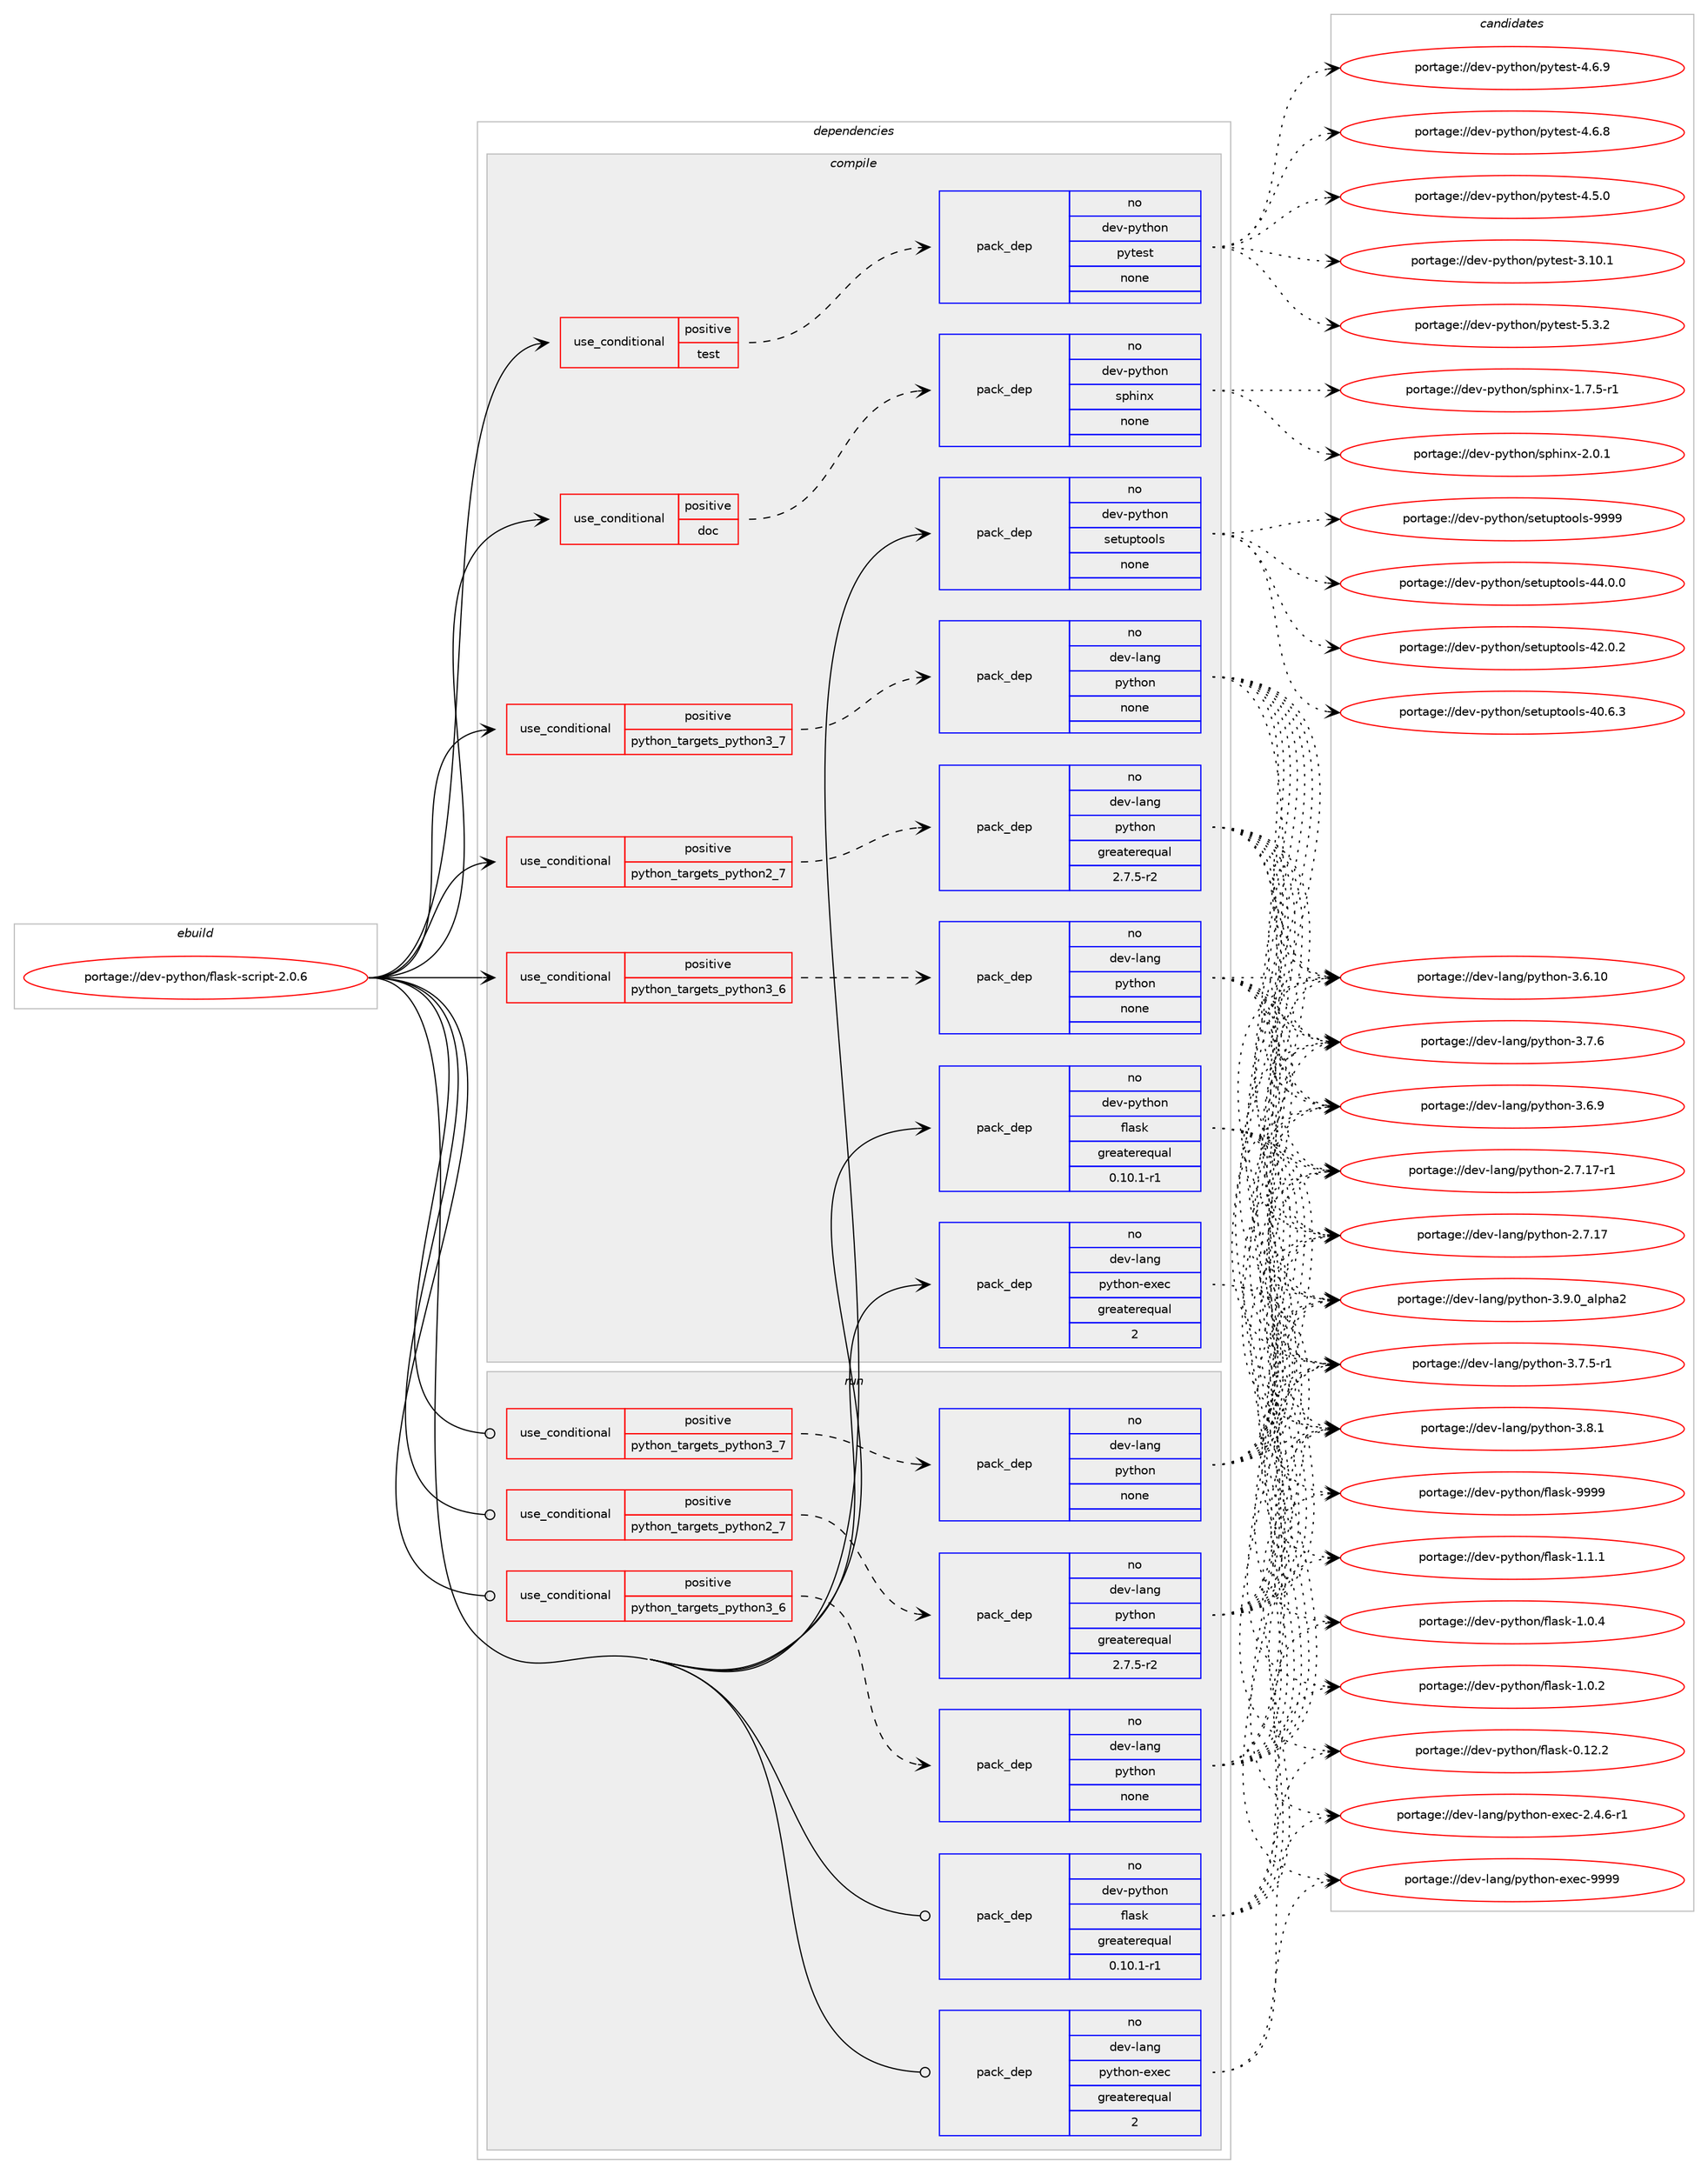 digraph prolog {

# *************
# Graph options
# *************

newrank=true;
concentrate=true;
compound=true;
graph [rankdir=LR,fontname=Helvetica,fontsize=10,ranksep=1.5];#, ranksep=2.5, nodesep=0.2];
edge  [arrowhead=vee];
node  [fontname=Helvetica,fontsize=10];

# **********
# The ebuild
# **********

subgraph cluster_leftcol {
color=gray;
rank=same;
label=<<i>ebuild</i>>;
id [label="portage://dev-python/flask-script-2.0.6", color=red, width=4, href="../dev-python/flask-script-2.0.6.svg"];
}

# ****************
# The dependencies
# ****************

subgraph cluster_midcol {
color=gray;
label=<<i>dependencies</i>>;
subgraph cluster_compile {
fillcolor="#eeeeee";
style=filled;
label=<<i>compile</i>>;
subgraph cond115745 {
dependency460378 [label=<<TABLE BORDER="0" CELLBORDER="1" CELLSPACING="0" CELLPADDING="4"><TR><TD ROWSPAN="3" CELLPADDING="10">use_conditional</TD></TR><TR><TD>positive</TD></TR><TR><TD>doc</TD></TR></TABLE>>, shape=none, color=red];
subgraph pack339643 {
dependency460379 [label=<<TABLE BORDER="0" CELLBORDER="1" CELLSPACING="0" CELLPADDING="4" WIDTH="220"><TR><TD ROWSPAN="6" CELLPADDING="30">pack_dep</TD></TR><TR><TD WIDTH="110">no</TD></TR><TR><TD>dev-python</TD></TR><TR><TD>sphinx</TD></TR><TR><TD>none</TD></TR><TR><TD></TD></TR></TABLE>>, shape=none, color=blue];
}
dependency460378:e -> dependency460379:w [weight=20,style="dashed",arrowhead="vee"];
}
id:e -> dependency460378:w [weight=20,style="solid",arrowhead="vee"];
subgraph cond115746 {
dependency460380 [label=<<TABLE BORDER="0" CELLBORDER="1" CELLSPACING="0" CELLPADDING="4"><TR><TD ROWSPAN="3" CELLPADDING="10">use_conditional</TD></TR><TR><TD>positive</TD></TR><TR><TD>python_targets_python2_7</TD></TR></TABLE>>, shape=none, color=red];
subgraph pack339644 {
dependency460381 [label=<<TABLE BORDER="0" CELLBORDER="1" CELLSPACING="0" CELLPADDING="4" WIDTH="220"><TR><TD ROWSPAN="6" CELLPADDING="30">pack_dep</TD></TR><TR><TD WIDTH="110">no</TD></TR><TR><TD>dev-lang</TD></TR><TR><TD>python</TD></TR><TR><TD>greaterequal</TD></TR><TR><TD>2.7.5-r2</TD></TR></TABLE>>, shape=none, color=blue];
}
dependency460380:e -> dependency460381:w [weight=20,style="dashed",arrowhead="vee"];
}
id:e -> dependency460380:w [weight=20,style="solid",arrowhead="vee"];
subgraph cond115747 {
dependency460382 [label=<<TABLE BORDER="0" CELLBORDER="1" CELLSPACING="0" CELLPADDING="4"><TR><TD ROWSPAN="3" CELLPADDING="10">use_conditional</TD></TR><TR><TD>positive</TD></TR><TR><TD>python_targets_python3_6</TD></TR></TABLE>>, shape=none, color=red];
subgraph pack339645 {
dependency460383 [label=<<TABLE BORDER="0" CELLBORDER="1" CELLSPACING="0" CELLPADDING="4" WIDTH="220"><TR><TD ROWSPAN="6" CELLPADDING="30">pack_dep</TD></TR><TR><TD WIDTH="110">no</TD></TR><TR><TD>dev-lang</TD></TR><TR><TD>python</TD></TR><TR><TD>none</TD></TR><TR><TD></TD></TR></TABLE>>, shape=none, color=blue];
}
dependency460382:e -> dependency460383:w [weight=20,style="dashed",arrowhead="vee"];
}
id:e -> dependency460382:w [weight=20,style="solid",arrowhead="vee"];
subgraph cond115748 {
dependency460384 [label=<<TABLE BORDER="0" CELLBORDER="1" CELLSPACING="0" CELLPADDING="4"><TR><TD ROWSPAN="3" CELLPADDING="10">use_conditional</TD></TR><TR><TD>positive</TD></TR><TR><TD>python_targets_python3_7</TD></TR></TABLE>>, shape=none, color=red];
subgraph pack339646 {
dependency460385 [label=<<TABLE BORDER="0" CELLBORDER="1" CELLSPACING="0" CELLPADDING="4" WIDTH="220"><TR><TD ROWSPAN="6" CELLPADDING="30">pack_dep</TD></TR><TR><TD WIDTH="110">no</TD></TR><TR><TD>dev-lang</TD></TR><TR><TD>python</TD></TR><TR><TD>none</TD></TR><TR><TD></TD></TR></TABLE>>, shape=none, color=blue];
}
dependency460384:e -> dependency460385:w [weight=20,style="dashed",arrowhead="vee"];
}
id:e -> dependency460384:w [weight=20,style="solid",arrowhead="vee"];
subgraph cond115749 {
dependency460386 [label=<<TABLE BORDER="0" CELLBORDER="1" CELLSPACING="0" CELLPADDING="4"><TR><TD ROWSPAN="3" CELLPADDING="10">use_conditional</TD></TR><TR><TD>positive</TD></TR><TR><TD>test</TD></TR></TABLE>>, shape=none, color=red];
subgraph pack339647 {
dependency460387 [label=<<TABLE BORDER="0" CELLBORDER="1" CELLSPACING="0" CELLPADDING="4" WIDTH="220"><TR><TD ROWSPAN="6" CELLPADDING="30">pack_dep</TD></TR><TR><TD WIDTH="110">no</TD></TR><TR><TD>dev-python</TD></TR><TR><TD>pytest</TD></TR><TR><TD>none</TD></TR><TR><TD></TD></TR></TABLE>>, shape=none, color=blue];
}
dependency460386:e -> dependency460387:w [weight=20,style="dashed",arrowhead="vee"];
}
id:e -> dependency460386:w [weight=20,style="solid",arrowhead="vee"];
subgraph pack339648 {
dependency460388 [label=<<TABLE BORDER="0" CELLBORDER="1" CELLSPACING="0" CELLPADDING="4" WIDTH="220"><TR><TD ROWSPAN="6" CELLPADDING="30">pack_dep</TD></TR><TR><TD WIDTH="110">no</TD></TR><TR><TD>dev-lang</TD></TR><TR><TD>python-exec</TD></TR><TR><TD>greaterequal</TD></TR><TR><TD>2</TD></TR></TABLE>>, shape=none, color=blue];
}
id:e -> dependency460388:w [weight=20,style="solid",arrowhead="vee"];
subgraph pack339649 {
dependency460389 [label=<<TABLE BORDER="0" CELLBORDER="1" CELLSPACING="0" CELLPADDING="4" WIDTH="220"><TR><TD ROWSPAN="6" CELLPADDING="30">pack_dep</TD></TR><TR><TD WIDTH="110">no</TD></TR><TR><TD>dev-python</TD></TR><TR><TD>flask</TD></TR><TR><TD>greaterequal</TD></TR><TR><TD>0.10.1-r1</TD></TR></TABLE>>, shape=none, color=blue];
}
id:e -> dependency460389:w [weight=20,style="solid",arrowhead="vee"];
subgraph pack339650 {
dependency460390 [label=<<TABLE BORDER="0" CELLBORDER="1" CELLSPACING="0" CELLPADDING="4" WIDTH="220"><TR><TD ROWSPAN="6" CELLPADDING="30">pack_dep</TD></TR><TR><TD WIDTH="110">no</TD></TR><TR><TD>dev-python</TD></TR><TR><TD>setuptools</TD></TR><TR><TD>none</TD></TR><TR><TD></TD></TR></TABLE>>, shape=none, color=blue];
}
id:e -> dependency460390:w [weight=20,style="solid",arrowhead="vee"];
}
subgraph cluster_compileandrun {
fillcolor="#eeeeee";
style=filled;
label=<<i>compile and run</i>>;
}
subgraph cluster_run {
fillcolor="#eeeeee";
style=filled;
label=<<i>run</i>>;
subgraph cond115750 {
dependency460391 [label=<<TABLE BORDER="0" CELLBORDER="1" CELLSPACING="0" CELLPADDING="4"><TR><TD ROWSPAN="3" CELLPADDING="10">use_conditional</TD></TR><TR><TD>positive</TD></TR><TR><TD>python_targets_python2_7</TD></TR></TABLE>>, shape=none, color=red];
subgraph pack339651 {
dependency460392 [label=<<TABLE BORDER="0" CELLBORDER="1" CELLSPACING="0" CELLPADDING="4" WIDTH="220"><TR><TD ROWSPAN="6" CELLPADDING="30">pack_dep</TD></TR><TR><TD WIDTH="110">no</TD></TR><TR><TD>dev-lang</TD></TR><TR><TD>python</TD></TR><TR><TD>greaterequal</TD></TR><TR><TD>2.7.5-r2</TD></TR></TABLE>>, shape=none, color=blue];
}
dependency460391:e -> dependency460392:w [weight=20,style="dashed",arrowhead="vee"];
}
id:e -> dependency460391:w [weight=20,style="solid",arrowhead="odot"];
subgraph cond115751 {
dependency460393 [label=<<TABLE BORDER="0" CELLBORDER="1" CELLSPACING="0" CELLPADDING="4"><TR><TD ROWSPAN="3" CELLPADDING="10">use_conditional</TD></TR><TR><TD>positive</TD></TR><TR><TD>python_targets_python3_6</TD></TR></TABLE>>, shape=none, color=red];
subgraph pack339652 {
dependency460394 [label=<<TABLE BORDER="0" CELLBORDER="1" CELLSPACING="0" CELLPADDING="4" WIDTH="220"><TR><TD ROWSPAN="6" CELLPADDING="30">pack_dep</TD></TR><TR><TD WIDTH="110">no</TD></TR><TR><TD>dev-lang</TD></TR><TR><TD>python</TD></TR><TR><TD>none</TD></TR><TR><TD></TD></TR></TABLE>>, shape=none, color=blue];
}
dependency460393:e -> dependency460394:w [weight=20,style="dashed",arrowhead="vee"];
}
id:e -> dependency460393:w [weight=20,style="solid",arrowhead="odot"];
subgraph cond115752 {
dependency460395 [label=<<TABLE BORDER="0" CELLBORDER="1" CELLSPACING="0" CELLPADDING="4"><TR><TD ROWSPAN="3" CELLPADDING="10">use_conditional</TD></TR><TR><TD>positive</TD></TR><TR><TD>python_targets_python3_7</TD></TR></TABLE>>, shape=none, color=red];
subgraph pack339653 {
dependency460396 [label=<<TABLE BORDER="0" CELLBORDER="1" CELLSPACING="0" CELLPADDING="4" WIDTH="220"><TR><TD ROWSPAN="6" CELLPADDING="30">pack_dep</TD></TR><TR><TD WIDTH="110">no</TD></TR><TR><TD>dev-lang</TD></TR><TR><TD>python</TD></TR><TR><TD>none</TD></TR><TR><TD></TD></TR></TABLE>>, shape=none, color=blue];
}
dependency460395:e -> dependency460396:w [weight=20,style="dashed",arrowhead="vee"];
}
id:e -> dependency460395:w [weight=20,style="solid",arrowhead="odot"];
subgraph pack339654 {
dependency460397 [label=<<TABLE BORDER="0" CELLBORDER="1" CELLSPACING="0" CELLPADDING="4" WIDTH="220"><TR><TD ROWSPAN="6" CELLPADDING="30">pack_dep</TD></TR><TR><TD WIDTH="110">no</TD></TR><TR><TD>dev-lang</TD></TR><TR><TD>python-exec</TD></TR><TR><TD>greaterequal</TD></TR><TR><TD>2</TD></TR></TABLE>>, shape=none, color=blue];
}
id:e -> dependency460397:w [weight=20,style="solid",arrowhead="odot"];
subgraph pack339655 {
dependency460398 [label=<<TABLE BORDER="0" CELLBORDER="1" CELLSPACING="0" CELLPADDING="4" WIDTH="220"><TR><TD ROWSPAN="6" CELLPADDING="30">pack_dep</TD></TR><TR><TD WIDTH="110">no</TD></TR><TR><TD>dev-python</TD></TR><TR><TD>flask</TD></TR><TR><TD>greaterequal</TD></TR><TR><TD>0.10.1-r1</TD></TR></TABLE>>, shape=none, color=blue];
}
id:e -> dependency460398:w [weight=20,style="solid",arrowhead="odot"];
}
}

# **************
# The candidates
# **************

subgraph cluster_choices {
rank=same;
color=gray;
label=<<i>candidates</i>>;

subgraph choice339643 {
color=black;
nodesep=1;
choice1001011184511212111610411111047115112104105110120455046484649 [label="portage://dev-python/sphinx-2.0.1", color=red, width=4,href="../dev-python/sphinx-2.0.1.svg"];
choice10010111845112121116104111110471151121041051101204549465546534511449 [label="portage://dev-python/sphinx-1.7.5-r1", color=red, width=4,href="../dev-python/sphinx-1.7.5-r1.svg"];
dependency460379:e -> choice1001011184511212111610411111047115112104105110120455046484649:w [style=dotted,weight="100"];
dependency460379:e -> choice10010111845112121116104111110471151121041051101204549465546534511449:w [style=dotted,weight="100"];
}
subgraph choice339644 {
color=black;
nodesep=1;
choice10010111845108971101034711212111610411111045514657464895971081121049750 [label="portage://dev-lang/python-3.9.0_alpha2", color=red, width=4,href="../dev-lang/python-3.9.0_alpha2.svg"];
choice100101118451089711010347112121116104111110455146564649 [label="portage://dev-lang/python-3.8.1", color=red, width=4,href="../dev-lang/python-3.8.1.svg"];
choice100101118451089711010347112121116104111110455146554654 [label="portage://dev-lang/python-3.7.6", color=red, width=4,href="../dev-lang/python-3.7.6.svg"];
choice1001011184510897110103471121211161041111104551465546534511449 [label="portage://dev-lang/python-3.7.5-r1", color=red, width=4,href="../dev-lang/python-3.7.5-r1.svg"];
choice100101118451089711010347112121116104111110455146544657 [label="portage://dev-lang/python-3.6.9", color=red, width=4,href="../dev-lang/python-3.6.9.svg"];
choice10010111845108971101034711212111610411111045514654464948 [label="portage://dev-lang/python-3.6.10", color=red, width=4,href="../dev-lang/python-3.6.10.svg"];
choice100101118451089711010347112121116104111110455046554649554511449 [label="portage://dev-lang/python-2.7.17-r1", color=red, width=4,href="../dev-lang/python-2.7.17-r1.svg"];
choice10010111845108971101034711212111610411111045504655464955 [label="portage://dev-lang/python-2.7.17", color=red, width=4,href="../dev-lang/python-2.7.17.svg"];
dependency460381:e -> choice10010111845108971101034711212111610411111045514657464895971081121049750:w [style=dotted,weight="100"];
dependency460381:e -> choice100101118451089711010347112121116104111110455146564649:w [style=dotted,weight="100"];
dependency460381:e -> choice100101118451089711010347112121116104111110455146554654:w [style=dotted,weight="100"];
dependency460381:e -> choice1001011184510897110103471121211161041111104551465546534511449:w [style=dotted,weight="100"];
dependency460381:e -> choice100101118451089711010347112121116104111110455146544657:w [style=dotted,weight="100"];
dependency460381:e -> choice10010111845108971101034711212111610411111045514654464948:w [style=dotted,weight="100"];
dependency460381:e -> choice100101118451089711010347112121116104111110455046554649554511449:w [style=dotted,weight="100"];
dependency460381:e -> choice10010111845108971101034711212111610411111045504655464955:w [style=dotted,weight="100"];
}
subgraph choice339645 {
color=black;
nodesep=1;
choice10010111845108971101034711212111610411111045514657464895971081121049750 [label="portage://dev-lang/python-3.9.0_alpha2", color=red, width=4,href="../dev-lang/python-3.9.0_alpha2.svg"];
choice100101118451089711010347112121116104111110455146564649 [label="portage://dev-lang/python-3.8.1", color=red, width=4,href="../dev-lang/python-3.8.1.svg"];
choice100101118451089711010347112121116104111110455146554654 [label="portage://dev-lang/python-3.7.6", color=red, width=4,href="../dev-lang/python-3.7.6.svg"];
choice1001011184510897110103471121211161041111104551465546534511449 [label="portage://dev-lang/python-3.7.5-r1", color=red, width=4,href="../dev-lang/python-3.7.5-r1.svg"];
choice100101118451089711010347112121116104111110455146544657 [label="portage://dev-lang/python-3.6.9", color=red, width=4,href="../dev-lang/python-3.6.9.svg"];
choice10010111845108971101034711212111610411111045514654464948 [label="portage://dev-lang/python-3.6.10", color=red, width=4,href="../dev-lang/python-3.6.10.svg"];
choice100101118451089711010347112121116104111110455046554649554511449 [label="portage://dev-lang/python-2.7.17-r1", color=red, width=4,href="../dev-lang/python-2.7.17-r1.svg"];
choice10010111845108971101034711212111610411111045504655464955 [label="portage://dev-lang/python-2.7.17", color=red, width=4,href="../dev-lang/python-2.7.17.svg"];
dependency460383:e -> choice10010111845108971101034711212111610411111045514657464895971081121049750:w [style=dotted,weight="100"];
dependency460383:e -> choice100101118451089711010347112121116104111110455146564649:w [style=dotted,weight="100"];
dependency460383:e -> choice100101118451089711010347112121116104111110455146554654:w [style=dotted,weight="100"];
dependency460383:e -> choice1001011184510897110103471121211161041111104551465546534511449:w [style=dotted,weight="100"];
dependency460383:e -> choice100101118451089711010347112121116104111110455146544657:w [style=dotted,weight="100"];
dependency460383:e -> choice10010111845108971101034711212111610411111045514654464948:w [style=dotted,weight="100"];
dependency460383:e -> choice100101118451089711010347112121116104111110455046554649554511449:w [style=dotted,weight="100"];
dependency460383:e -> choice10010111845108971101034711212111610411111045504655464955:w [style=dotted,weight="100"];
}
subgraph choice339646 {
color=black;
nodesep=1;
choice10010111845108971101034711212111610411111045514657464895971081121049750 [label="portage://dev-lang/python-3.9.0_alpha2", color=red, width=4,href="../dev-lang/python-3.9.0_alpha2.svg"];
choice100101118451089711010347112121116104111110455146564649 [label="portage://dev-lang/python-3.8.1", color=red, width=4,href="../dev-lang/python-3.8.1.svg"];
choice100101118451089711010347112121116104111110455146554654 [label="portage://dev-lang/python-3.7.6", color=red, width=4,href="../dev-lang/python-3.7.6.svg"];
choice1001011184510897110103471121211161041111104551465546534511449 [label="portage://dev-lang/python-3.7.5-r1", color=red, width=4,href="../dev-lang/python-3.7.5-r1.svg"];
choice100101118451089711010347112121116104111110455146544657 [label="portage://dev-lang/python-3.6.9", color=red, width=4,href="../dev-lang/python-3.6.9.svg"];
choice10010111845108971101034711212111610411111045514654464948 [label="portage://dev-lang/python-3.6.10", color=red, width=4,href="../dev-lang/python-3.6.10.svg"];
choice100101118451089711010347112121116104111110455046554649554511449 [label="portage://dev-lang/python-2.7.17-r1", color=red, width=4,href="../dev-lang/python-2.7.17-r1.svg"];
choice10010111845108971101034711212111610411111045504655464955 [label="portage://dev-lang/python-2.7.17", color=red, width=4,href="../dev-lang/python-2.7.17.svg"];
dependency460385:e -> choice10010111845108971101034711212111610411111045514657464895971081121049750:w [style=dotted,weight="100"];
dependency460385:e -> choice100101118451089711010347112121116104111110455146564649:w [style=dotted,weight="100"];
dependency460385:e -> choice100101118451089711010347112121116104111110455146554654:w [style=dotted,weight="100"];
dependency460385:e -> choice1001011184510897110103471121211161041111104551465546534511449:w [style=dotted,weight="100"];
dependency460385:e -> choice100101118451089711010347112121116104111110455146544657:w [style=dotted,weight="100"];
dependency460385:e -> choice10010111845108971101034711212111610411111045514654464948:w [style=dotted,weight="100"];
dependency460385:e -> choice100101118451089711010347112121116104111110455046554649554511449:w [style=dotted,weight="100"];
dependency460385:e -> choice10010111845108971101034711212111610411111045504655464955:w [style=dotted,weight="100"];
}
subgraph choice339647 {
color=black;
nodesep=1;
choice1001011184511212111610411111047112121116101115116455346514650 [label="portage://dev-python/pytest-5.3.2", color=red, width=4,href="../dev-python/pytest-5.3.2.svg"];
choice1001011184511212111610411111047112121116101115116455246544657 [label="portage://dev-python/pytest-4.6.9", color=red, width=4,href="../dev-python/pytest-4.6.9.svg"];
choice1001011184511212111610411111047112121116101115116455246544656 [label="portage://dev-python/pytest-4.6.8", color=red, width=4,href="../dev-python/pytest-4.6.8.svg"];
choice1001011184511212111610411111047112121116101115116455246534648 [label="portage://dev-python/pytest-4.5.0", color=red, width=4,href="../dev-python/pytest-4.5.0.svg"];
choice100101118451121211161041111104711212111610111511645514649484649 [label="portage://dev-python/pytest-3.10.1", color=red, width=4,href="../dev-python/pytest-3.10.1.svg"];
dependency460387:e -> choice1001011184511212111610411111047112121116101115116455346514650:w [style=dotted,weight="100"];
dependency460387:e -> choice1001011184511212111610411111047112121116101115116455246544657:w [style=dotted,weight="100"];
dependency460387:e -> choice1001011184511212111610411111047112121116101115116455246544656:w [style=dotted,weight="100"];
dependency460387:e -> choice1001011184511212111610411111047112121116101115116455246534648:w [style=dotted,weight="100"];
dependency460387:e -> choice100101118451121211161041111104711212111610111511645514649484649:w [style=dotted,weight="100"];
}
subgraph choice339648 {
color=black;
nodesep=1;
choice10010111845108971101034711212111610411111045101120101994557575757 [label="portage://dev-lang/python-exec-9999", color=red, width=4,href="../dev-lang/python-exec-9999.svg"];
choice10010111845108971101034711212111610411111045101120101994550465246544511449 [label="portage://dev-lang/python-exec-2.4.6-r1", color=red, width=4,href="../dev-lang/python-exec-2.4.6-r1.svg"];
dependency460388:e -> choice10010111845108971101034711212111610411111045101120101994557575757:w [style=dotted,weight="100"];
dependency460388:e -> choice10010111845108971101034711212111610411111045101120101994550465246544511449:w [style=dotted,weight="100"];
}
subgraph choice339649 {
color=black;
nodesep=1;
choice1001011184511212111610411111047102108971151074557575757 [label="portage://dev-python/flask-9999", color=red, width=4,href="../dev-python/flask-9999.svg"];
choice100101118451121211161041111104710210897115107454946494649 [label="portage://dev-python/flask-1.1.1", color=red, width=4,href="../dev-python/flask-1.1.1.svg"];
choice100101118451121211161041111104710210897115107454946484652 [label="portage://dev-python/flask-1.0.4", color=red, width=4,href="../dev-python/flask-1.0.4.svg"];
choice100101118451121211161041111104710210897115107454946484650 [label="portage://dev-python/flask-1.0.2", color=red, width=4,href="../dev-python/flask-1.0.2.svg"];
choice10010111845112121116104111110471021089711510745484649504650 [label="portage://dev-python/flask-0.12.2", color=red, width=4,href="../dev-python/flask-0.12.2.svg"];
dependency460389:e -> choice1001011184511212111610411111047102108971151074557575757:w [style=dotted,weight="100"];
dependency460389:e -> choice100101118451121211161041111104710210897115107454946494649:w [style=dotted,weight="100"];
dependency460389:e -> choice100101118451121211161041111104710210897115107454946484652:w [style=dotted,weight="100"];
dependency460389:e -> choice100101118451121211161041111104710210897115107454946484650:w [style=dotted,weight="100"];
dependency460389:e -> choice10010111845112121116104111110471021089711510745484649504650:w [style=dotted,weight="100"];
}
subgraph choice339650 {
color=black;
nodesep=1;
choice10010111845112121116104111110471151011161171121161111111081154557575757 [label="portage://dev-python/setuptools-9999", color=red, width=4,href="../dev-python/setuptools-9999.svg"];
choice100101118451121211161041111104711510111611711211611111110811545525246484648 [label="portage://dev-python/setuptools-44.0.0", color=red, width=4,href="../dev-python/setuptools-44.0.0.svg"];
choice100101118451121211161041111104711510111611711211611111110811545525046484650 [label="portage://dev-python/setuptools-42.0.2", color=red, width=4,href="../dev-python/setuptools-42.0.2.svg"];
choice100101118451121211161041111104711510111611711211611111110811545524846544651 [label="portage://dev-python/setuptools-40.6.3", color=red, width=4,href="../dev-python/setuptools-40.6.3.svg"];
dependency460390:e -> choice10010111845112121116104111110471151011161171121161111111081154557575757:w [style=dotted,weight="100"];
dependency460390:e -> choice100101118451121211161041111104711510111611711211611111110811545525246484648:w [style=dotted,weight="100"];
dependency460390:e -> choice100101118451121211161041111104711510111611711211611111110811545525046484650:w [style=dotted,weight="100"];
dependency460390:e -> choice100101118451121211161041111104711510111611711211611111110811545524846544651:w [style=dotted,weight="100"];
}
subgraph choice339651 {
color=black;
nodesep=1;
choice10010111845108971101034711212111610411111045514657464895971081121049750 [label="portage://dev-lang/python-3.9.0_alpha2", color=red, width=4,href="../dev-lang/python-3.9.0_alpha2.svg"];
choice100101118451089711010347112121116104111110455146564649 [label="portage://dev-lang/python-3.8.1", color=red, width=4,href="../dev-lang/python-3.8.1.svg"];
choice100101118451089711010347112121116104111110455146554654 [label="portage://dev-lang/python-3.7.6", color=red, width=4,href="../dev-lang/python-3.7.6.svg"];
choice1001011184510897110103471121211161041111104551465546534511449 [label="portage://dev-lang/python-3.7.5-r1", color=red, width=4,href="../dev-lang/python-3.7.5-r1.svg"];
choice100101118451089711010347112121116104111110455146544657 [label="portage://dev-lang/python-3.6.9", color=red, width=4,href="../dev-lang/python-3.6.9.svg"];
choice10010111845108971101034711212111610411111045514654464948 [label="portage://dev-lang/python-3.6.10", color=red, width=4,href="../dev-lang/python-3.6.10.svg"];
choice100101118451089711010347112121116104111110455046554649554511449 [label="portage://dev-lang/python-2.7.17-r1", color=red, width=4,href="../dev-lang/python-2.7.17-r1.svg"];
choice10010111845108971101034711212111610411111045504655464955 [label="portage://dev-lang/python-2.7.17", color=red, width=4,href="../dev-lang/python-2.7.17.svg"];
dependency460392:e -> choice10010111845108971101034711212111610411111045514657464895971081121049750:w [style=dotted,weight="100"];
dependency460392:e -> choice100101118451089711010347112121116104111110455146564649:w [style=dotted,weight="100"];
dependency460392:e -> choice100101118451089711010347112121116104111110455146554654:w [style=dotted,weight="100"];
dependency460392:e -> choice1001011184510897110103471121211161041111104551465546534511449:w [style=dotted,weight="100"];
dependency460392:e -> choice100101118451089711010347112121116104111110455146544657:w [style=dotted,weight="100"];
dependency460392:e -> choice10010111845108971101034711212111610411111045514654464948:w [style=dotted,weight="100"];
dependency460392:e -> choice100101118451089711010347112121116104111110455046554649554511449:w [style=dotted,weight="100"];
dependency460392:e -> choice10010111845108971101034711212111610411111045504655464955:w [style=dotted,weight="100"];
}
subgraph choice339652 {
color=black;
nodesep=1;
choice10010111845108971101034711212111610411111045514657464895971081121049750 [label="portage://dev-lang/python-3.9.0_alpha2", color=red, width=4,href="../dev-lang/python-3.9.0_alpha2.svg"];
choice100101118451089711010347112121116104111110455146564649 [label="portage://dev-lang/python-3.8.1", color=red, width=4,href="../dev-lang/python-3.8.1.svg"];
choice100101118451089711010347112121116104111110455146554654 [label="portage://dev-lang/python-3.7.6", color=red, width=4,href="../dev-lang/python-3.7.6.svg"];
choice1001011184510897110103471121211161041111104551465546534511449 [label="portage://dev-lang/python-3.7.5-r1", color=red, width=4,href="../dev-lang/python-3.7.5-r1.svg"];
choice100101118451089711010347112121116104111110455146544657 [label="portage://dev-lang/python-3.6.9", color=red, width=4,href="../dev-lang/python-3.6.9.svg"];
choice10010111845108971101034711212111610411111045514654464948 [label="portage://dev-lang/python-3.6.10", color=red, width=4,href="../dev-lang/python-3.6.10.svg"];
choice100101118451089711010347112121116104111110455046554649554511449 [label="portage://dev-lang/python-2.7.17-r1", color=red, width=4,href="../dev-lang/python-2.7.17-r1.svg"];
choice10010111845108971101034711212111610411111045504655464955 [label="portage://dev-lang/python-2.7.17", color=red, width=4,href="../dev-lang/python-2.7.17.svg"];
dependency460394:e -> choice10010111845108971101034711212111610411111045514657464895971081121049750:w [style=dotted,weight="100"];
dependency460394:e -> choice100101118451089711010347112121116104111110455146564649:w [style=dotted,weight="100"];
dependency460394:e -> choice100101118451089711010347112121116104111110455146554654:w [style=dotted,weight="100"];
dependency460394:e -> choice1001011184510897110103471121211161041111104551465546534511449:w [style=dotted,weight="100"];
dependency460394:e -> choice100101118451089711010347112121116104111110455146544657:w [style=dotted,weight="100"];
dependency460394:e -> choice10010111845108971101034711212111610411111045514654464948:w [style=dotted,weight="100"];
dependency460394:e -> choice100101118451089711010347112121116104111110455046554649554511449:w [style=dotted,weight="100"];
dependency460394:e -> choice10010111845108971101034711212111610411111045504655464955:w [style=dotted,weight="100"];
}
subgraph choice339653 {
color=black;
nodesep=1;
choice10010111845108971101034711212111610411111045514657464895971081121049750 [label="portage://dev-lang/python-3.9.0_alpha2", color=red, width=4,href="../dev-lang/python-3.9.0_alpha2.svg"];
choice100101118451089711010347112121116104111110455146564649 [label="portage://dev-lang/python-3.8.1", color=red, width=4,href="../dev-lang/python-3.8.1.svg"];
choice100101118451089711010347112121116104111110455146554654 [label="portage://dev-lang/python-3.7.6", color=red, width=4,href="../dev-lang/python-3.7.6.svg"];
choice1001011184510897110103471121211161041111104551465546534511449 [label="portage://dev-lang/python-3.7.5-r1", color=red, width=4,href="../dev-lang/python-3.7.5-r1.svg"];
choice100101118451089711010347112121116104111110455146544657 [label="portage://dev-lang/python-3.6.9", color=red, width=4,href="../dev-lang/python-3.6.9.svg"];
choice10010111845108971101034711212111610411111045514654464948 [label="portage://dev-lang/python-3.6.10", color=red, width=4,href="../dev-lang/python-3.6.10.svg"];
choice100101118451089711010347112121116104111110455046554649554511449 [label="portage://dev-lang/python-2.7.17-r1", color=red, width=4,href="../dev-lang/python-2.7.17-r1.svg"];
choice10010111845108971101034711212111610411111045504655464955 [label="portage://dev-lang/python-2.7.17", color=red, width=4,href="../dev-lang/python-2.7.17.svg"];
dependency460396:e -> choice10010111845108971101034711212111610411111045514657464895971081121049750:w [style=dotted,weight="100"];
dependency460396:e -> choice100101118451089711010347112121116104111110455146564649:w [style=dotted,weight="100"];
dependency460396:e -> choice100101118451089711010347112121116104111110455146554654:w [style=dotted,weight="100"];
dependency460396:e -> choice1001011184510897110103471121211161041111104551465546534511449:w [style=dotted,weight="100"];
dependency460396:e -> choice100101118451089711010347112121116104111110455146544657:w [style=dotted,weight="100"];
dependency460396:e -> choice10010111845108971101034711212111610411111045514654464948:w [style=dotted,weight="100"];
dependency460396:e -> choice100101118451089711010347112121116104111110455046554649554511449:w [style=dotted,weight="100"];
dependency460396:e -> choice10010111845108971101034711212111610411111045504655464955:w [style=dotted,weight="100"];
}
subgraph choice339654 {
color=black;
nodesep=1;
choice10010111845108971101034711212111610411111045101120101994557575757 [label="portage://dev-lang/python-exec-9999", color=red, width=4,href="../dev-lang/python-exec-9999.svg"];
choice10010111845108971101034711212111610411111045101120101994550465246544511449 [label="portage://dev-lang/python-exec-2.4.6-r1", color=red, width=4,href="../dev-lang/python-exec-2.4.6-r1.svg"];
dependency460397:e -> choice10010111845108971101034711212111610411111045101120101994557575757:w [style=dotted,weight="100"];
dependency460397:e -> choice10010111845108971101034711212111610411111045101120101994550465246544511449:w [style=dotted,weight="100"];
}
subgraph choice339655 {
color=black;
nodesep=1;
choice1001011184511212111610411111047102108971151074557575757 [label="portage://dev-python/flask-9999", color=red, width=4,href="../dev-python/flask-9999.svg"];
choice100101118451121211161041111104710210897115107454946494649 [label="portage://dev-python/flask-1.1.1", color=red, width=4,href="../dev-python/flask-1.1.1.svg"];
choice100101118451121211161041111104710210897115107454946484652 [label="portage://dev-python/flask-1.0.4", color=red, width=4,href="../dev-python/flask-1.0.4.svg"];
choice100101118451121211161041111104710210897115107454946484650 [label="portage://dev-python/flask-1.0.2", color=red, width=4,href="../dev-python/flask-1.0.2.svg"];
choice10010111845112121116104111110471021089711510745484649504650 [label="portage://dev-python/flask-0.12.2", color=red, width=4,href="../dev-python/flask-0.12.2.svg"];
dependency460398:e -> choice1001011184511212111610411111047102108971151074557575757:w [style=dotted,weight="100"];
dependency460398:e -> choice100101118451121211161041111104710210897115107454946494649:w [style=dotted,weight="100"];
dependency460398:e -> choice100101118451121211161041111104710210897115107454946484652:w [style=dotted,weight="100"];
dependency460398:e -> choice100101118451121211161041111104710210897115107454946484650:w [style=dotted,weight="100"];
dependency460398:e -> choice10010111845112121116104111110471021089711510745484649504650:w [style=dotted,weight="100"];
}
}

}
